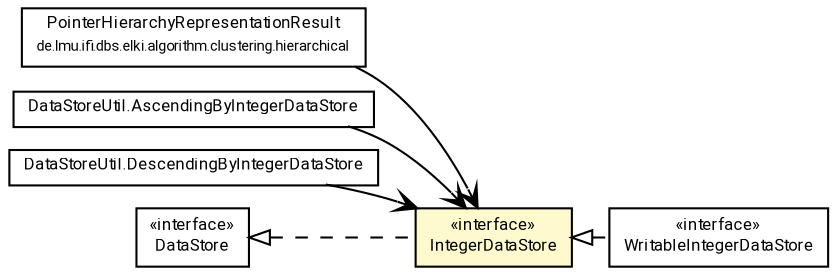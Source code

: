 #!/usr/local/bin/dot
#
# Class diagram 
# Generated by UMLGraph version R5_7_2-60-g0e99a6 (http://www.spinellis.gr/umlgraph/)
#

digraph G {
	graph [fontnames="svg"]
	edge [fontname="Roboto",fontsize=7,labelfontname="Roboto",labelfontsize=7,color="black"];
	node [fontname="Roboto",fontcolor="black",fontsize=8,shape=plaintext,margin=0,width=0,height=0];
	nodesep=0.15;
	ranksep=0.25;
	rankdir=LR;
	// de.lmu.ifi.dbs.elki.algorithm.clustering.hierarchical.PointerHierarchyRepresentationResult
	c5400165 [label=<<table title="de.lmu.ifi.dbs.elki.algorithm.clustering.hierarchical.PointerHierarchyRepresentationResult" border="0" cellborder="1" cellspacing="0" cellpadding="2" href="../../algorithm/clustering/hierarchical/PointerHierarchyRepresentationResult.html" target="_parent">
		<tr><td><table border="0" cellspacing="0" cellpadding="1">
		<tr><td align="center" balign="center"> <font face="Roboto">PointerHierarchyRepresentationResult</font> </td></tr>
		<tr><td align="center" balign="center"> <font face="Roboto" point-size="7.0">de.lmu.ifi.dbs.elki.algorithm.clustering.hierarchical</font> </td></tr>
		</table></td></tr>
		</table>>, URL="../../algorithm/clustering/hierarchical/PointerHierarchyRepresentationResult.html"];
	// de.lmu.ifi.dbs.elki.database.datastore.WritableIntegerDataStore
	c5400850 [label=<<table title="de.lmu.ifi.dbs.elki.database.datastore.WritableIntegerDataStore" border="0" cellborder="1" cellspacing="0" cellpadding="2" href="WritableIntegerDataStore.html" target="_parent">
		<tr><td><table border="0" cellspacing="0" cellpadding="1">
		<tr><td align="center" balign="center"> &#171;interface&#187; </td></tr>
		<tr><td align="center" balign="center"> <font face="Roboto">WritableIntegerDataStore</font> </td></tr>
		</table></td></tr>
		</table>>, URL="WritableIntegerDataStore.html"];
	// de.lmu.ifi.dbs.elki.database.datastore.DataStoreUtil.AscendingByIntegerDataStore
	c5400859 [label=<<table title="de.lmu.ifi.dbs.elki.database.datastore.DataStoreUtil.AscendingByIntegerDataStore" border="0" cellborder="1" cellspacing="0" cellpadding="2" href="DataStoreUtil.AscendingByIntegerDataStore.html" target="_parent">
		<tr><td><table border="0" cellspacing="0" cellpadding="1">
		<tr><td align="center" balign="center"> <font face="Roboto">DataStoreUtil.AscendingByIntegerDataStore</font> </td></tr>
		</table></td></tr>
		</table>>, URL="DataStoreUtil.AscendingByIntegerDataStore.html"];
	// de.lmu.ifi.dbs.elki.database.datastore.DataStoreUtil.DescendingByIntegerDataStore
	c5400860 [label=<<table title="de.lmu.ifi.dbs.elki.database.datastore.DataStoreUtil.DescendingByIntegerDataStore" border="0" cellborder="1" cellspacing="0" cellpadding="2" href="DataStoreUtil.DescendingByIntegerDataStore.html" target="_parent">
		<tr><td><table border="0" cellspacing="0" cellpadding="1">
		<tr><td align="center" balign="center"> <font face="Roboto">DataStoreUtil.DescendingByIntegerDataStore</font> </td></tr>
		</table></td></tr>
		</table>>, URL="DataStoreUtil.DescendingByIntegerDataStore.html"];
	// de.lmu.ifi.dbs.elki.database.datastore.DataStore<T>
	c5400879 [label=<<table title="de.lmu.ifi.dbs.elki.database.datastore.DataStore" border="0" cellborder="1" cellspacing="0" cellpadding="2" href="DataStore.html" target="_parent">
		<tr><td><table border="0" cellspacing="0" cellpadding="1">
		<tr><td align="center" balign="center"> &#171;interface&#187; </td></tr>
		<tr><td align="center" balign="center"> <font face="Roboto">DataStore</font> </td></tr>
		</table></td></tr>
		</table>>, URL="DataStore.html"];
	// de.lmu.ifi.dbs.elki.database.datastore.IntegerDataStore
	c5400882 [label=<<table title="de.lmu.ifi.dbs.elki.database.datastore.IntegerDataStore" border="0" cellborder="1" cellspacing="0" cellpadding="2" bgcolor="lemonChiffon" href="IntegerDataStore.html" target="_parent">
		<tr><td><table border="0" cellspacing="0" cellpadding="1">
		<tr><td align="center" balign="center"> &#171;interface&#187; </td></tr>
		<tr><td align="center" balign="center"> <font face="Roboto">IntegerDataStore</font> </td></tr>
		</table></td></tr>
		</table>>, URL="IntegerDataStore.html"];
	// de.lmu.ifi.dbs.elki.database.datastore.WritableIntegerDataStore implements de.lmu.ifi.dbs.elki.database.datastore.IntegerDataStore
	c5400882 -> c5400850 [arrowtail=empty,style=dashed,dir=back,weight=9];
	// de.lmu.ifi.dbs.elki.database.datastore.IntegerDataStore implements de.lmu.ifi.dbs.elki.database.datastore.DataStore<T>
	c5400879 -> c5400882 [arrowtail=empty,style=dashed,dir=back,weight=9];
	// de.lmu.ifi.dbs.elki.algorithm.clustering.hierarchical.PointerHierarchyRepresentationResult navassoc de.lmu.ifi.dbs.elki.database.datastore.IntegerDataStore
	c5400165 -> c5400882 [arrowhead=open,weight=1];
	// de.lmu.ifi.dbs.elki.database.datastore.DataStoreUtil.AscendingByIntegerDataStore navassoc de.lmu.ifi.dbs.elki.database.datastore.IntegerDataStore
	c5400859 -> c5400882 [arrowhead=open,weight=1];
	// de.lmu.ifi.dbs.elki.database.datastore.DataStoreUtil.DescendingByIntegerDataStore navassoc de.lmu.ifi.dbs.elki.database.datastore.IntegerDataStore
	c5400860 -> c5400882 [arrowhead=open,weight=1];
}

